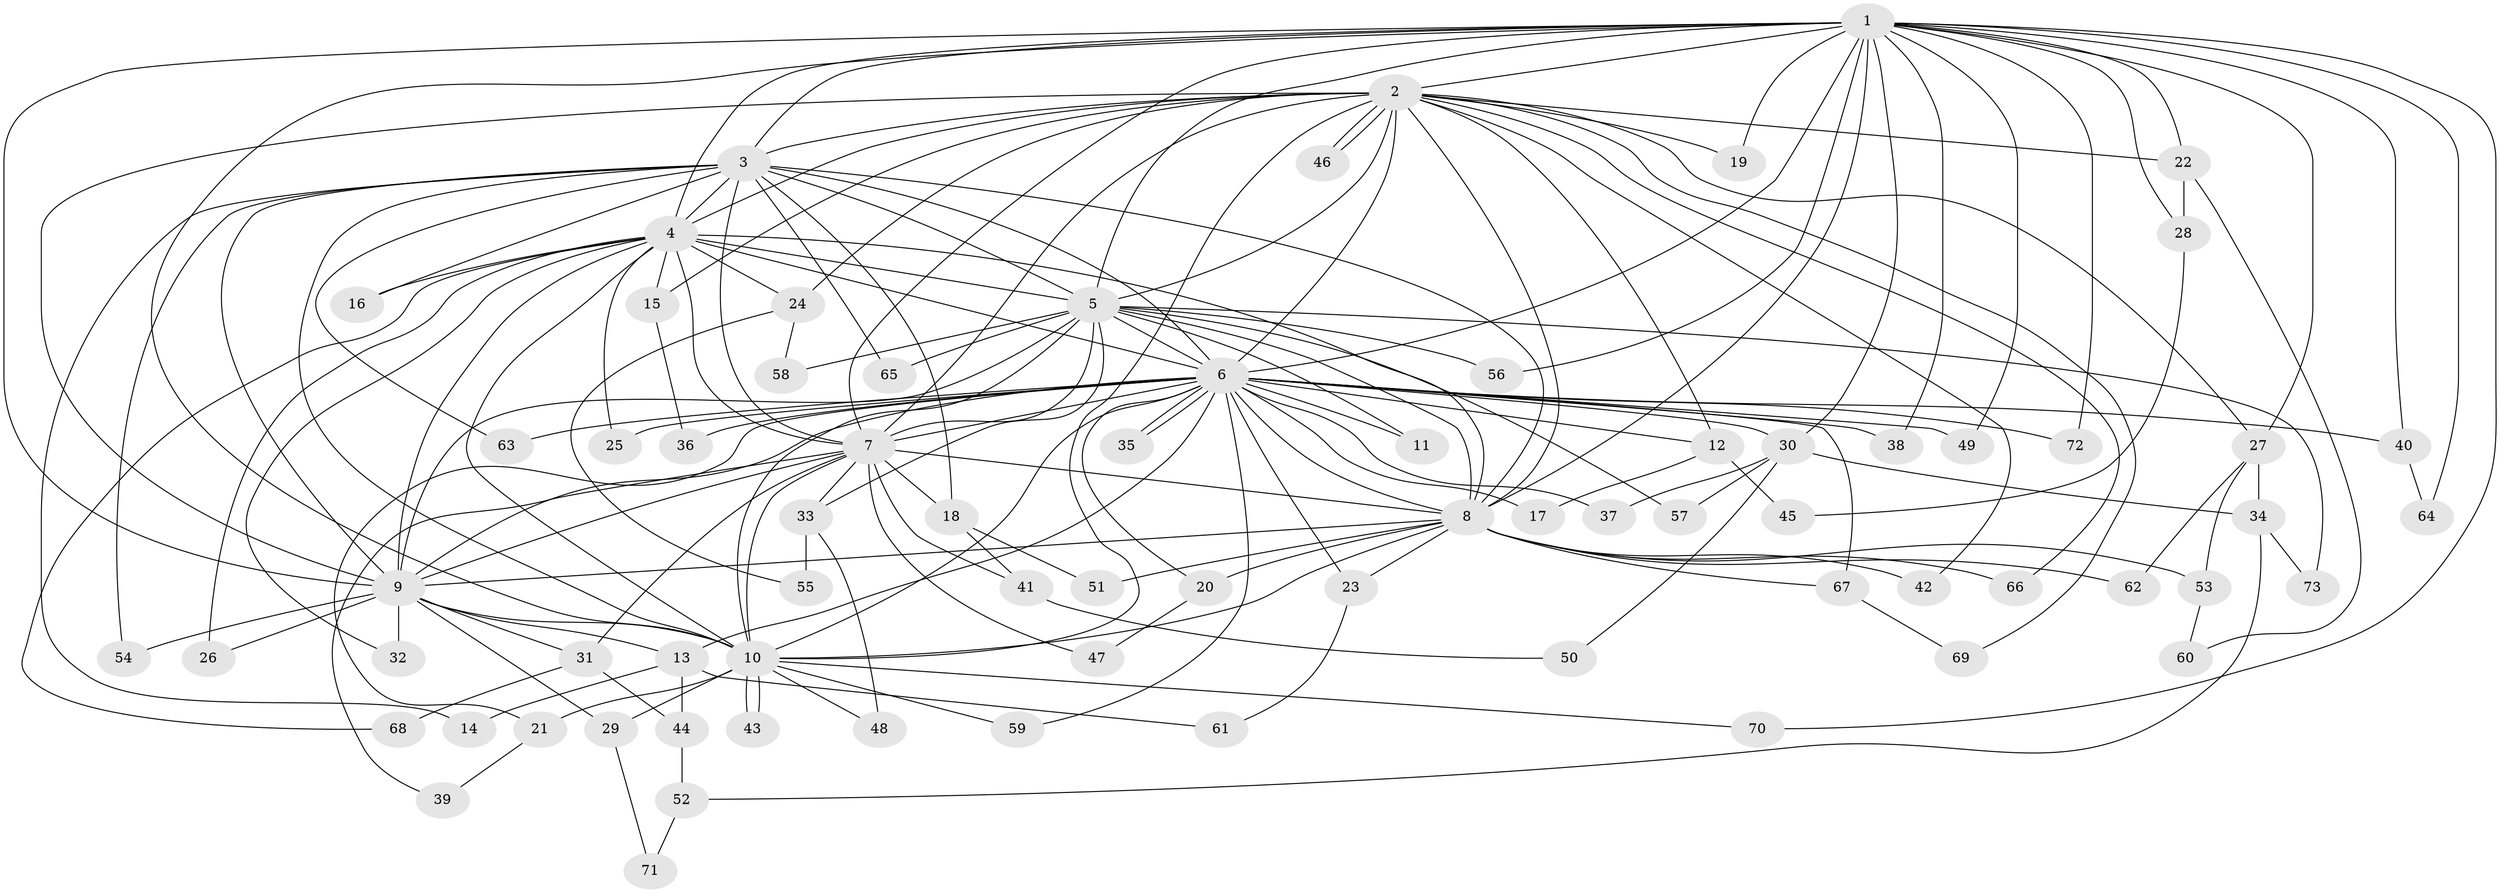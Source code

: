 // coarse degree distribution, {21: 0.01818181818181818, 17: 0.03636363636363636, 18: 0.01818181818181818, 24: 0.01818181818181818, 19: 0.01818181818181818, 12: 0.01818181818181818, 2: 0.509090909090909, 4: 0.14545454545454545, 5: 0.03636363636363636, 3: 0.14545454545454545, 1: 0.03636363636363636}
// Generated by graph-tools (version 1.1) at 2025/51/02/27/25 19:51:51]
// undirected, 73 vertices, 171 edges
graph export_dot {
graph [start="1"]
  node [color=gray90,style=filled];
  1;
  2;
  3;
  4;
  5;
  6;
  7;
  8;
  9;
  10;
  11;
  12;
  13;
  14;
  15;
  16;
  17;
  18;
  19;
  20;
  21;
  22;
  23;
  24;
  25;
  26;
  27;
  28;
  29;
  30;
  31;
  32;
  33;
  34;
  35;
  36;
  37;
  38;
  39;
  40;
  41;
  42;
  43;
  44;
  45;
  46;
  47;
  48;
  49;
  50;
  51;
  52;
  53;
  54;
  55;
  56;
  57;
  58;
  59;
  60;
  61;
  62;
  63;
  64;
  65;
  66;
  67;
  68;
  69;
  70;
  71;
  72;
  73;
  1 -- 2;
  1 -- 3;
  1 -- 4;
  1 -- 5;
  1 -- 6;
  1 -- 7;
  1 -- 8;
  1 -- 9;
  1 -- 10;
  1 -- 19;
  1 -- 22;
  1 -- 27;
  1 -- 28;
  1 -- 30;
  1 -- 38;
  1 -- 40;
  1 -- 49;
  1 -- 56;
  1 -- 64;
  1 -- 70;
  1 -- 72;
  2 -- 3;
  2 -- 4;
  2 -- 5;
  2 -- 6;
  2 -- 7;
  2 -- 8;
  2 -- 9;
  2 -- 10;
  2 -- 12;
  2 -- 15;
  2 -- 19;
  2 -- 22;
  2 -- 24;
  2 -- 27;
  2 -- 42;
  2 -- 46;
  2 -- 46;
  2 -- 66;
  2 -- 69;
  3 -- 4;
  3 -- 5;
  3 -- 6;
  3 -- 7;
  3 -- 8;
  3 -- 9;
  3 -- 10;
  3 -- 14;
  3 -- 16;
  3 -- 18;
  3 -- 54;
  3 -- 63;
  3 -- 65;
  4 -- 5;
  4 -- 6;
  4 -- 7;
  4 -- 8;
  4 -- 9;
  4 -- 10;
  4 -- 15;
  4 -- 16;
  4 -- 24;
  4 -- 25;
  4 -- 26;
  4 -- 32;
  4 -- 68;
  5 -- 6;
  5 -- 7;
  5 -- 8;
  5 -- 9;
  5 -- 10;
  5 -- 11;
  5 -- 33;
  5 -- 56;
  5 -- 57;
  5 -- 58;
  5 -- 65;
  5 -- 73;
  6 -- 7;
  6 -- 8;
  6 -- 9;
  6 -- 10;
  6 -- 11;
  6 -- 12;
  6 -- 13;
  6 -- 17;
  6 -- 20;
  6 -- 21;
  6 -- 23;
  6 -- 25;
  6 -- 30;
  6 -- 35;
  6 -- 35;
  6 -- 36;
  6 -- 37;
  6 -- 38;
  6 -- 40;
  6 -- 49;
  6 -- 59;
  6 -- 63;
  6 -- 67;
  6 -- 72;
  7 -- 8;
  7 -- 9;
  7 -- 10;
  7 -- 18;
  7 -- 31;
  7 -- 33;
  7 -- 39;
  7 -- 41;
  7 -- 47;
  8 -- 9;
  8 -- 10;
  8 -- 20;
  8 -- 23;
  8 -- 42;
  8 -- 51;
  8 -- 53;
  8 -- 62;
  8 -- 66;
  8 -- 67;
  9 -- 10;
  9 -- 13;
  9 -- 26;
  9 -- 29;
  9 -- 31;
  9 -- 32;
  9 -- 54;
  10 -- 21;
  10 -- 29;
  10 -- 43;
  10 -- 43;
  10 -- 48;
  10 -- 59;
  10 -- 70;
  12 -- 17;
  12 -- 45;
  13 -- 14;
  13 -- 44;
  13 -- 61;
  15 -- 36;
  18 -- 41;
  18 -- 51;
  20 -- 47;
  21 -- 39;
  22 -- 28;
  22 -- 60;
  23 -- 61;
  24 -- 55;
  24 -- 58;
  27 -- 34;
  27 -- 53;
  27 -- 62;
  28 -- 45;
  29 -- 71;
  30 -- 34;
  30 -- 37;
  30 -- 50;
  30 -- 57;
  31 -- 44;
  31 -- 68;
  33 -- 48;
  33 -- 55;
  34 -- 52;
  34 -- 73;
  40 -- 64;
  41 -- 50;
  44 -- 52;
  52 -- 71;
  53 -- 60;
  67 -- 69;
}
